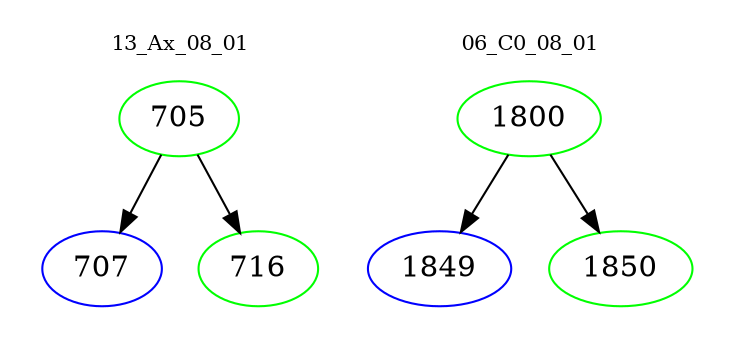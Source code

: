 digraph{
subgraph cluster_0 {
color = white
label = "13_Ax_08_01";
fontsize=10;
T0_705 [label="705", color="green"]
T0_705 -> T0_707 [color="black"]
T0_707 [label="707", color="blue"]
T0_705 -> T0_716 [color="black"]
T0_716 [label="716", color="green"]
}
subgraph cluster_1 {
color = white
label = "06_C0_08_01";
fontsize=10;
T1_1800 [label="1800", color="green"]
T1_1800 -> T1_1849 [color="black"]
T1_1849 [label="1849", color="blue"]
T1_1800 -> T1_1850 [color="black"]
T1_1850 [label="1850", color="green"]
}
}
